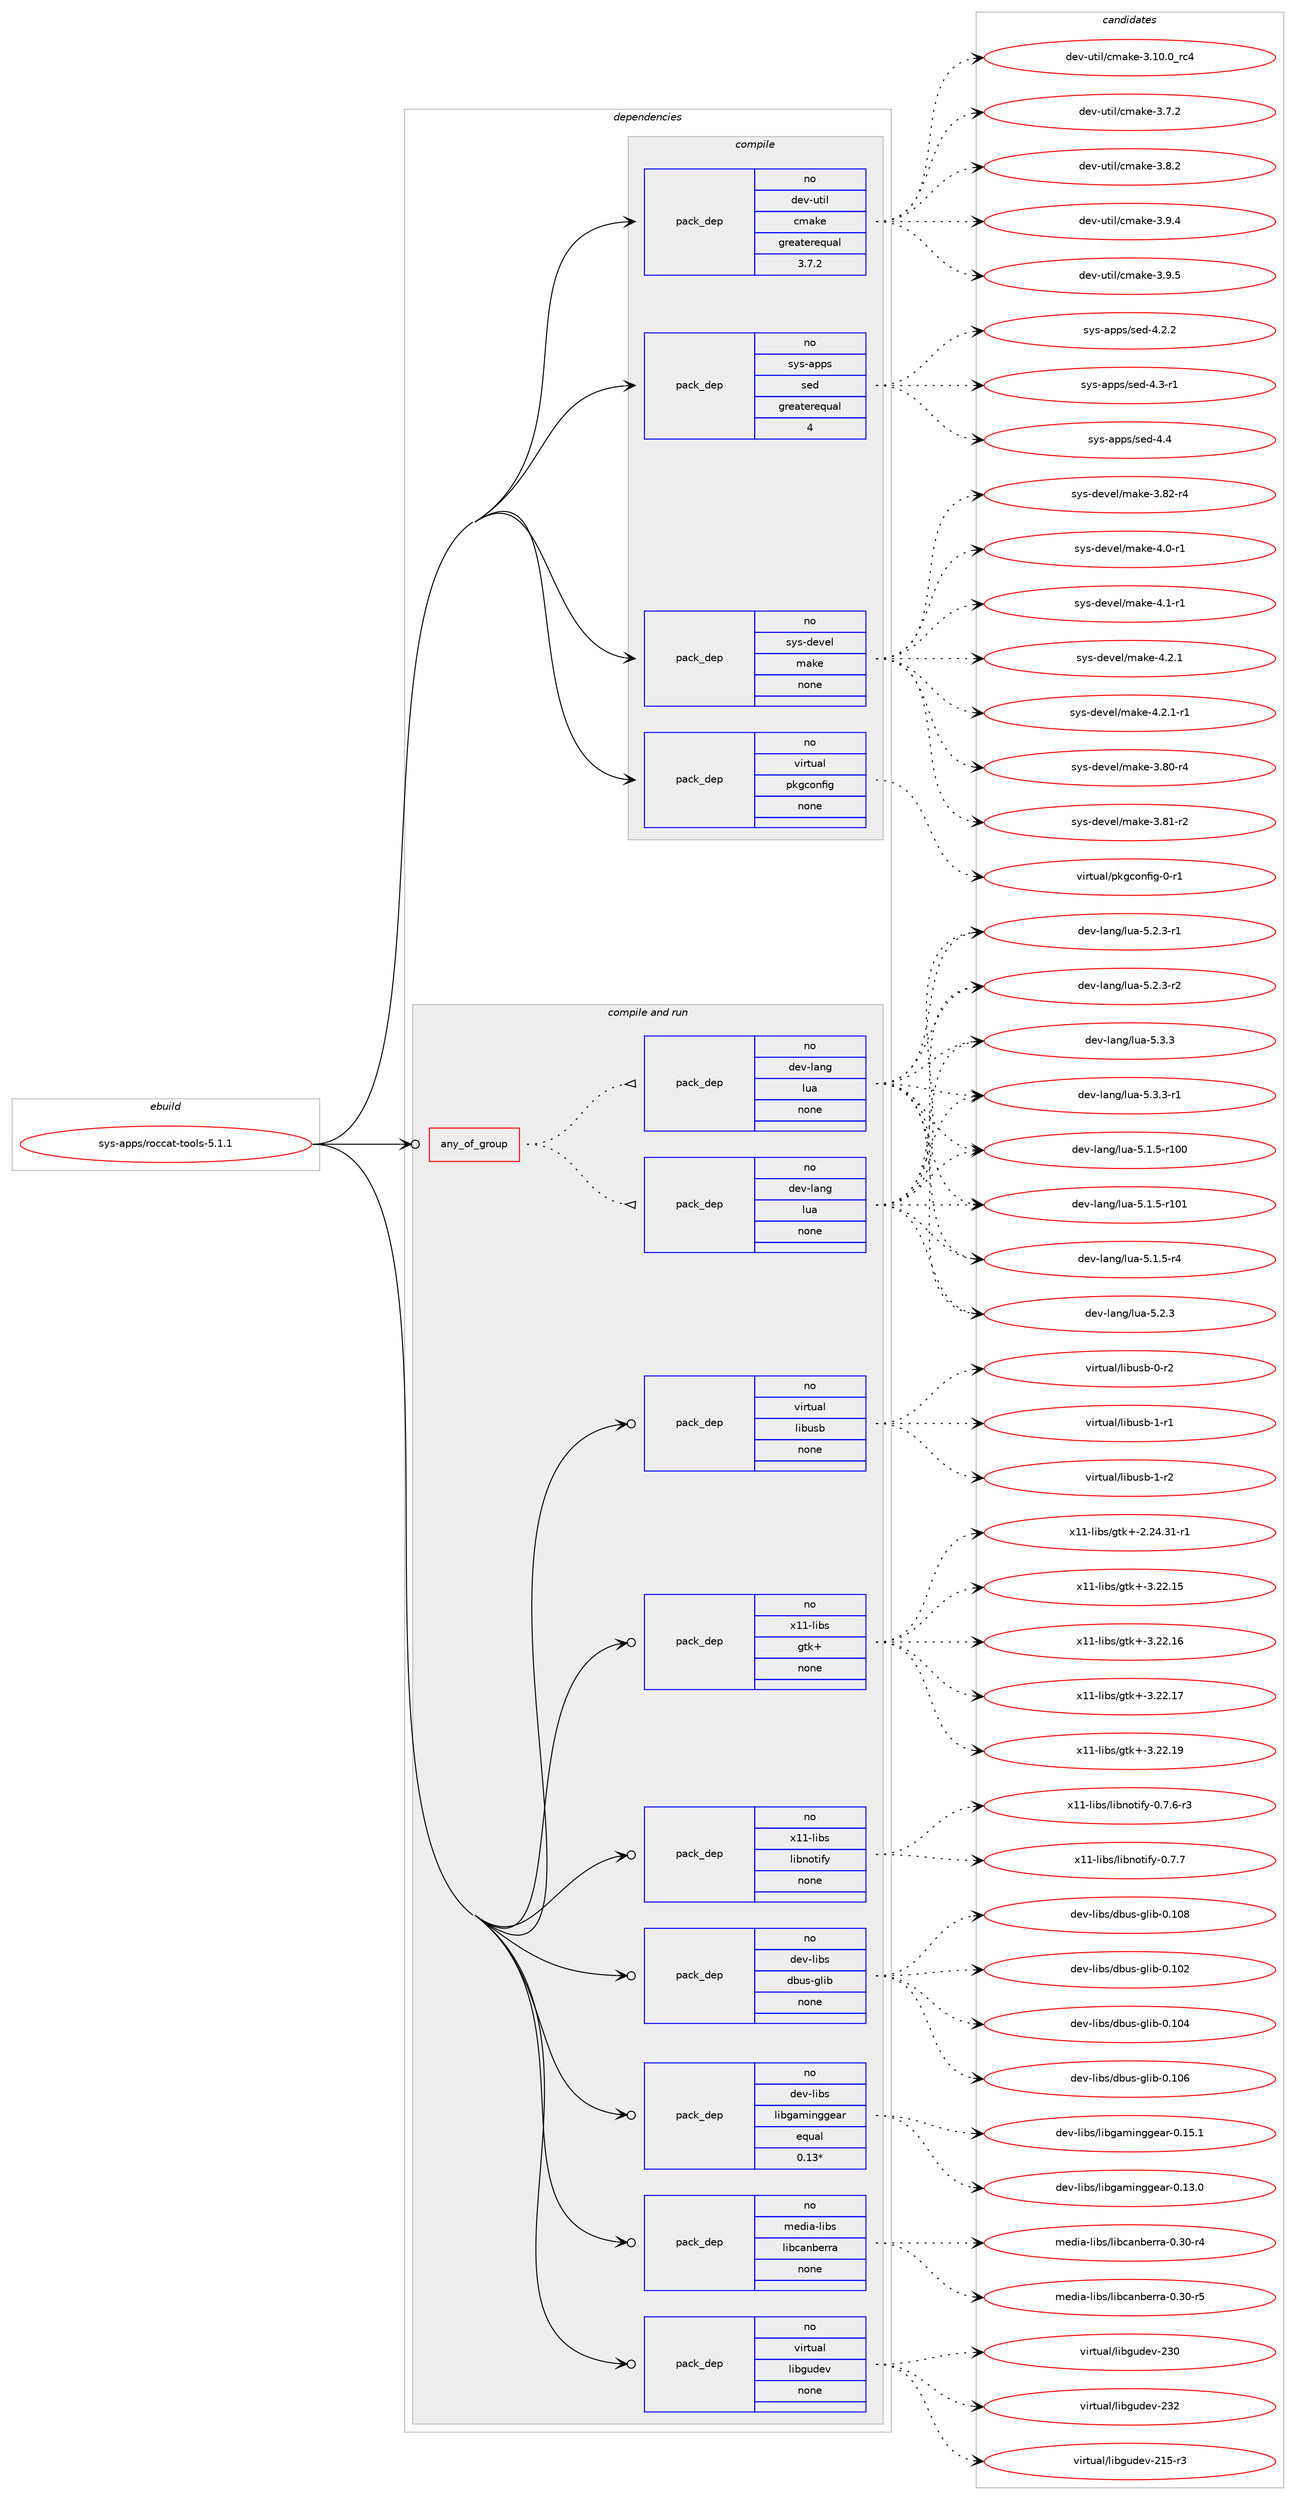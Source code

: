 digraph prolog {

# *************
# Graph options
# *************

newrank=true;
concentrate=true;
compound=true;
graph [rankdir=LR,fontname=Helvetica,fontsize=10,ranksep=1.5];#, ranksep=2.5, nodesep=0.2];
edge  [arrowhead=vee];
node  [fontname=Helvetica,fontsize=10];

# **********
# The ebuild
# **********

subgraph cluster_leftcol {
color=gray;
rank=same;
label=<<i>ebuild</i>>;
id [label="sys-apps/roccat-tools-5.1.1", color=red, width=4, href="../sys-apps/roccat-tools-5.1.1.svg"];
}

# ****************
# The dependencies
# ****************

subgraph cluster_midcol {
color=gray;
label=<<i>dependencies</i>>;
subgraph cluster_compile {
fillcolor="#eeeeee";
style=filled;
label=<<i>compile</i>>;
subgraph pack350286 {
dependency472254 [label=<<TABLE BORDER="0" CELLBORDER="1" CELLSPACING="0" CELLPADDING="4" WIDTH="220"><TR><TD ROWSPAN="6" CELLPADDING="30">pack_dep</TD></TR><TR><TD WIDTH="110">no</TD></TR><TR><TD>dev-util</TD></TR><TR><TD>cmake</TD></TR><TR><TD>greaterequal</TD></TR><TR><TD>3.7.2</TD></TR></TABLE>>, shape=none, color=blue];
}
id:e -> dependency472254:w [weight=20,style="solid",arrowhead="vee"];
subgraph pack350287 {
dependency472255 [label=<<TABLE BORDER="0" CELLBORDER="1" CELLSPACING="0" CELLPADDING="4" WIDTH="220"><TR><TD ROWSPAN="6" CELLPADDING="30">pack_dep</TD></TR><TR><TD WIDTH="110">no</TD></TR><TR><TD>sys-apps</TD></TR><TR><TD>sed</TD></TR><TR><TD>greaterequal</TD></TR><TR><TD>4</TD></TR></TABLE>>, shape=none, color=blue];
}
id:e -> dependency472255:w [weight=20,style="solid",arrowhead="vee"];
subgraph pack350288 {
dependency472256 [label=<<TABLE BORDER="0" CELLBORDER="1" CELLSPACING="0" CELLPADDING="4" WIDTH="220"><TR><TD ROWSPAN="6" CELLPADDING="30">pack_dep</TD></TR><TR><TD WIDTH="110">no</TD></TR><TR><TD>sys-devel</TD></TR><TR><TD>make</TD></TR><TR><TD>none</TD></TR><TR><TD></TD></TR></TABLE>>, shape=none, color=blue];
}
id:e -> dependency472256:w [weight=20,style="solid",arrowhead="vee"];
subgraph pack350289 {
dependency472257 [label=<<TABLE BORDER="0" CELLBORDER="1" CELLSPACING="0" CELLPADDING="4" WIDTH="220"><TR><TD ROWSPAN="6" CELLPADDING="30">pack_dep</TD></TR><TR><TD WIDTH="110">no</TD></TR><TR><TD>virtual</TD></TR><TR><TD>pkgconfig</TD></TR><TR><TD>none</TD></TR><TR><TD></TD></TR></TABLE>>, shape=none, color=blue];
}
id:e -> dependency472257:w [weight=20,style="solid",arrowhead="vee"];
}
subgraph cluster_compileandrun {
fillcolor="#eeeeee";
style=filled;
label=<<i>compile and run</i>>;
subgraph any7894 {
dependency472258 [label=<<TABLE BORDER="0" CELLBORDER="1" CELLSPACING="0" CELLPADDING="4"><TR><TD CELLPADDING="10">any_of_group</TD></TR></TABLE>>, shape=none, color=red];subgraph pack350290 {
dependency472259 [label=<<TABLE BORDER="0" CELLBORDER="1" CELLSPACING="0" CELLPADDING="4" WIDTH="220"><TR><TD ROWSPAN="6" CELLPADDING="30">pack_dep</TD></TR><TR><TD WIDTH="110">no</TD></TR><TR><TD>dev-lang</TD></TR><TR><TD>lua</TD></TR><TR><TD>none</TD></TR><TR><TD></TD></TR></TABLE>>, shape=none, color=blue];
}
dependency472258:e -> dependency472259:w [weight=20,style="dotted",arrowhead="oinv"];
subgraph pack350291 {
dependency472260 [label=<<TABLE BORDER="0" CELLBORDER="1" CELLSPACING="0" CELLPADDING="4" WIDTH="220"><TR><TD ROWSPAN="6" CELLPADDING="30">pack_dep</TD></TR><TR><TD WIDTH="110">no</TD></TR><TR><TD>dev-lang</TD></TR><TR><TD>lua</TD></TR><TR><TD>none</TD></TR><TR><TD></TD></TR></TABLE>>, shape=none, color=blue];
}
dependency472258:e -> dependency472260:w [weight=20,style="dotted",arrowhead="oinv"];
}
id:e -> dependency472258:w [weight=20,style="solid",arrowhead="odotvee"];
subgraph pack350292 {
dependency472261 [label=<<TABLE BORDER="0" CELLBORDER="1" CELLSPACING="0" CELLPADDING="4" WIDTH="220"><TR><TD ROWSPAN="6" CELLPADDING="30">pack_dep</TD></TR><TR><TD WIDTH="110">no</TD></TR><TR><TD>dev-libs</TD></TR><TR><TD>dbus-glib</TD></TR><TR><TD>none</TD></TR><TR><TD></TD></TR></TABLE>>, shape=none, color=blue];
}
id:e -> dependency472261:w [weight=20,style="solid",arrowhead="odotvee"];
subgraph pack350293 {
dependency472262 [label=<<TABLE BORDER="0" CELLBORDER="1" CELLSPACING="0" CELLPADDING="4" WIDTH="220"><TR><TD ROWSPAN="6" CELLPADDING="30">pack_dep</TD></TR><TR><TD WIDTH="110">no</TD></TR><TR><TD>dev-libs</TD></TR><TR><TD>libgaminggear</TD></TR><TR><TD>equal</TD></TR><TR><TD>0.13*</TD></TR></TABLE>>, shape=none, color=blue];
}
id:e -> dependency472262:w [weight=20,style="solid",arrowhead="odotvee"];
subgraph pack350294 {
dependency472263 [label=<<TABLE BORDER="0" CELLBORDER="1" CELLSPACING="0" CELLPADDING="4" WIDTH="220"><TR><TD ROWSPAN="6" CELLPADDING="30">pack_dep</TD></TR><TR><TD WIDTH="110">no</TD></TR><TR><TD>media-libs</TD></TR><TR><TD>libcanberra</TD></TR><TR><TD>none</TD></TR><TR><TD></TD></TR></TABLE>>, shape=none, color=blue];
}
id:e -> dependency472263:w [weight=20,style="solid",arrowhead="odotvee"];
subgraph pack350295 {
dependency472264 [label=<<TABLE BORDER="0" CELLBORDER="1" CELLSPACING="0" CELLPADDING="4" WIDTH="220"><TR><TD ROWSPAN="6" CELLPADDING="30">pack_dep</TD></TR><TR><TD WIDTH="110">no</TD></TR><TR><TD>virtual</TD></TR><TR><TD>libgudev</TD></TR><TR><TD>none</TD></TR><TR><TD></TD></TR></TABLE>>, shape=none, color=blue];
}
id:e -> dependency472264:w [weight=20,style="solid",arrowhead="odotvee"];
subgraph pack350296 {
dependency472265 [label=<<TABLE BORDER="0" CELLBORDER="1" CELLSPACING="0" CELLPADDING="4" WIDTH="220"><TR><TD ROWSPAN="6" CELLPADDING="30">pack_dep</TD></TR><TR><TD WIDTH="110">no</TD></TR><TR><TD>virtual</TD></TR><TR><TD>libusb</TD></TR><TR><TD>none</TD></TR><TR><TD></TD></TR></TABLE>>, shape=none, color=blue];
}
id:e -> dependency472265:w [weight=20,style="solid",arrowhead="odotvee"];
subgraph pack350297 {
dependency472266 [label=<<TABLE BORDER="0" CELLBORDER="1" CELLSPACING="0" CELLPADDING="4" WIDTH="220"><TR><TD ROWSPAN="6" CELLPADDING="30">pack_dep</TD></TR><TR><TD WIDTH="110">no</TD></TR><TR><TD>x11-libs</TD></TR><TR><TD>gtk+</TD></TR><TR><TD>none</TD></TR><TR><TD></TD></TR></TABLE>>, shape=none, color=blue];
}
id:e -> dependency472266:w [weight=20,style="solid",arrowhead="odotvee"];
subgraph pack350298 {
dependency472267 [label=<<TABLE BORDER="0" CELLBORDER="1" CELLSPACING="0" CELLPADDING="4" WIDTH="220"><TR><TD ROWSPAN="6" CELLPADDING="30">pack_dep</TD></TR><TR><TD WIDTH="110">no</TD></TR><TR><TD>x11-libs</TD></TR><TR><TD>libnotify</TD></TR><TR><TD>none</TD></TR><TR><TD></TD></TR></TABLE>>, shape=none, color=blue];
}
id:e -> dependency472267:w [weight=20,style="solid",arrowhead="odotvee"];
}
subgraph cluster_run {
fillcolor="#eeeeee";
style=filled;
label=<<i>run</i>>;
}
}

# **************
# The candidates
# **************

subgraph cluster_choices {
rank=same;
color=gray;
label=<<i>candidates</i>>;

subgraph choice350286 {
color=black;
nodesep=1;
choice1001011184511711610510847991099710710145514649484648951149952 [label="dev-util/cmake-3.10.0_rc4", color=red, width=4,href="../dev-util/cmake-3.10.0_rc4.svg"];
choice10010111845117116105108479910997107101455146554650 [label="dev-util/cmake-3.7.2", color=red, width=4,href="../dev-util/cmake-3.7.2.svg"];
choice10010111845117116105108479910997107101455146564650 [label="dev-util/cmake-3.8.2", color=red, width=4,href="../dev-util/cmake-3.8.2.svg"];
choice10010111845117116105108479910997107101455146574652 [label="dev-util/cmake-3.9.4", color=red, width=4,href="../dev-util/cmake-3.9.4.svg"];
choice10010111845117116105108479910997107101455146574653 [label="dev-util/cmake-3.9.5", color=red, width=4,href="../dev-util/cmake-3.9.5.svg"];
dependency472254:e -> choice1001011184511711610510847991099710710145514649484648951149952:w [style=dotted,weight="100"];
dependency472254:e -> choice10010111845117116105108479910997107101455146554650:w [style=dotted,weight="100"];
dependency472254:e -> choice10010111845117116105108479910997107101455146564650:w [style=dotted,weight="100"];
dependency472254:e -> choice10010111845117116105108479910997107101455146574652:w [style=dotted,weight="100"];
dependency472254:e -> choice10010111845117116105108479910997107101455146574653:w [style=dotted,weight="100"];
}
subgraph choice350287 {
color=black;
nodesep=1;
choice115121115459711211211547115101100455246504650 [label="sys-apps/sed-4.2.2", color=red, width=4,href="../sys-apps/sed-4.2.2.svg"];
choice115121115459711211211547115101100455246514511449 [label="sys-apps/sed-4.3-r1", color=red, width=4,href="../sys-apps/sed-4.3-r1.svg"];
choice11512111545971121121154711510110045524652 [label="sys-apps/sed-4.4", color=red, width=4,href="../sys-apps/sed-4.4.svg"];
dependency472255:e -> choice115121115459711211211547115101100455246504650:w [style=dotted,weight="100"];
dependency472255:e -> choice115121115459711211211547115101100455246514511449:w [style=dotted,weight="100"];
dependency472255:e -> choice11512111545971121121154711510110045524652:w [style=dotted,weight="100"];
}
subgraph choice350288 {
color=black;
nodesep=1;
choice11512111545100101118101108471099710710145514656484511452 [label="sys-devel/make-3.80-r4", color=red, width=4,href="../sys-devel/make-3.80-r4.svg"];
choice11512111545100101118101108471099710710145514656494511450 [label="sys-devel/make-3.81-r2", color=red, width=4,href="../sys-devel/make-3.81-r2.svg"];
choice11512111545100101118101108471099710710145514656504511452 [label="sys-devel/make-3.82-r4", color=red, width=4,href="../sys-devel/make-3.82-r4.svg"];
choice115121115451001011181011084710997107101455246484511449 [label="sys-devel/make-4.0-r1", color=red, width=4,href="../sys-devel/make-4.0-r1.svg"];
choice115121115451001011181011084710997107101455246494511449 [label="sys-devel/make-4.1-r1", color=red, width=4,href="../sys-devel/make-4.1-r1.svg"];
choice115121115451001011181011084710997107101455246504649 [label="sys-devel/make-4.2.1", color=red, width=4,href="../sys-devel/make-4.2.1.svg"];
choice1151211154510010111810110847109971071014552465046494511449 [label="sys-devel/make-4.2.1-r1", color=red, width=4,href="../sys-devel/make-4.2.1-r1.svg"];
dependency472256:e -> choice11512111545100101118101108471099710710145514656484511452:w [style=dotted,weight="100"];
dependency472256:e -> choice11512111545100101118101108471099710710145514656494511450:w [style=dotted,weight="100"];
dependency472256:e -> choice11512111545100101118101108471099710710145514656504511452:w [style=dotted,weight="100"];
dependency472256:e -> choice115121115451001011181011084710997107101455246484511449:w [style=dotted,weight="100"];
dependency472256:e -> choice115121115451001011181011084710997107101455246494511449:w [style=dotted,weight="100"];
dependency472256:e -> choice115121115451001011181011084710997107101455246504649:w [style=dotted,weight="100"];
dependency472256:e -> choice1151211154510010111810110847109971071014552465046494511449:w [style=dotted,weight="100"];
}
subgraph choice350289 {
color=black;
nodesep=1;
choice11810511411611797108471121071039911111010210510345484511449 [label="virtual/pkgconfig-0-r1", color=red, width=4,href="../virtual/pkgconfig-0-r1.svg"];
dependency472257:e -> choice11810511411611797108471121071039911111010210510345484511449:w [style=dotted,weight="100"];
}
subgraph choice350290 {
color=black;
nodesep=1;
choice1001011184510897110103471081179745534649465345114494848 [label="dev-lang/lua-5.1.5-r100", color=red, width=4,href="../dev-lang/lua-5.1.5-r100.svg"];
choice1001011184510897110103471081179745534649465345114494849 [label="dev-lang/lua-5.1.5-r101", color=red, width=4,href="../dev-lang/lua-5.1.5-r101.svg"];
choice100101118451089711010347108117974553464946534511452 [label="dev-lang/lua-5.1.5-r4", color=red, width=4,href="../dev-lang/lua-5.1.5-r4.svg"];
choice10010111845108971101034710811797455346504651 [label="dev-lang/lua-5.2.3", color=red, width=4,href="../dev-lang/lua-5.2.3.svg"];
choice100101118451089711010347108117974553465046514511449 [label="dev-lang/lua-5.2.3-r1", color=red, width=4,href="../dev-lang/lua-5.2.3-r1.svg"];
choice100101118451089711010347108117974553465046514511450 [label="dev-lang/lua-5.2.3-r2", color=red, width=4,href="../dev-lang/lua-5.2.3-r2.svg"];
choice10010111845108971101034710811797455346514651 [label="dev-lang/lua-5.3.3", color=red, width=4,href="../dev-lang/lua-5.3.3.svg"];
choice100101118451089711010347108117974553465146514511449 [label="dev-lang/lua-5.3.3-r1", color=red, width=4,href="../dev-lang/lua-5.3.3-r1.svg"];
dependency472259:e -> choice1001011184510897110103471081179745534649465345114494848:w [style=dotted,weight="100"];
dependency472259:e -> choice1001011184510897110103471081179745534649465345114494849:w [style=dotted,weight="100"];
dependency472259:e -> choice100101118451089711010347108117974553464946534511452:w [style=dotted,weight="100"];
dependency472259:e -> choice10010111845108971101034710811797455346504651:w [style=dotted,weight="100"];
dependency472259:e -> choice100101118451089711010347108117974553465046514511449:w [style=dotted,weight="100"];
dependency472259:e -> choice100101118451089711010347108117974553465046514511450:w [style=dotted,weight="100"];
dependency472259:e -> choice10010111845108971101034710811797455346514651:w [style=dotted,weight="100"];
dependency472259:e -> choice100101118451089711010347108117974553465146514511449:w [style=dotted,weight="100"];
}
subgraph choice350291 {
color=black;
nodesep=1;
choice1001011184510897110103471081179745534649465345114494848 [label="dev-lang/lua-5.1.5-r100", color=red, width=4,href="../dev-lang/lua-5.1.5-r100.svg"];
choice1001011184510897110103471081179745534649465345114494849 [label="dev-lang/lua-5.1.5-r101", color=red, width=4,href="../dev-lang/lua-5.1.5-r101.svg"];
choice100101118451089711010347108117974553464946534511452 [label="dev-lang/lua-5.1.5-r4", color=red, width=4,href="../dev-lang/lua-5.1.5-r4.svg"];
choice10010111845108971101034710811797455346504651 [label="dev-lang/lua-5.2.3", color=red, width=4,href="../dev-lang/lua-5.2.3.svg"];
choice100101118451089711010347108117974553465046514511449 [label="dev-lang/lua-5.2.3-r1", color=red, width=4,href="../dev-lang/lua-5.2.3-r1.svg"];
choice100101118451089711010347108117974553465046514511450 [label="dev-lang/lua-5.2.3-r2", color=red, width=4,href="../dev-lang/lua-5.2.3-r2.svg"];
choice10010111845108971101034710811797455346514651 [label="dev-lang/lua-5.3.3", color=red, width=4,href="../dev-lang/lua-5.3.3.svg"];
choice100101118451089711010347108117974553465146514511449 [label="dev-lang/lua-5.3.3-r1", color=red, width=4,href="../dev-lang/lua-5.3.3-r1.svg"];
dependency472260:e -> choice1001011184510897110103471081179745534649465345114494848:w [style=dotted,weight="100"];
dependency472260:e -> choice1001011184510897110103471081179745534649465345114494849:w [style=dotted,weight="100"];
dependency472260:e -> choice100101118451089711010347108117974553464946534511452:w [style=dotted,weight="100"];
dependency472260:e -> choice10010111845108971101034710811797455346504651:w [style=dotted,weight="100"];
dependency472260:e -> choice100101118451089711010347108117974553465046514511449:w [style=dotted,weight="100"];
dependency472260:e -> choice100101118451089711010347108117974553465046514511450:w [style=dotted,weight="100"];
dependency472260:e -> choice10010111845108971101034710811797455346514651:w [style=dotted,weight="100"];
dependency472260:e -> choice100101118451089711010347108117974553465146514511449:w [style=dotted,weight="100"];
}
subgraph choice350292 {
color=black;
nodesep=1;
choice100101118451081059811547100981171154510310810598454846494850 [label="dev-libs/dbus-glib-0.102", color=red, width=4,href="../dev-libs/dbus-glib-0.102.svg"];
choice100101118451081059811547100981171154510310810598454846494852 [label="dev-libs/dbus-glib-0.104", color=red, width=4,href="../dev-libs/dbus-glib-0.104.svg"];
choice100101118451081059811547100981171154510310810598454846494854 [label="dev-libs/dbus-glib-0.106", color=red, width=4,href="../dev-libs/dbus-glib-0.106.svg"];
choice100101118451081059811547100981171154510310810598454846494856 [label="dev-libs/dbus-glib-0.108", color=red, width=4,href="../dev-libs/dbus-glib-0.108.svg"];
dependency472261:e -> choice100101118451081059811547100981171154510310810598454846494850:w [style=dotted,weight="100"];
dependency472261:e -> choice100101118451081059811547100981171154510310810598454846494852:w [style=dotted,weight="100"];
dependency472261:e -> choice100101118451081059811547100981171154510310810598454846494854:w [style=dotted,weight="100"];
dependency472261:e -> choice100101118451081059811547100981171154510310810598454846494856:w [style=dotted,weight="100"];
}
subgraph choice350293 {
color=black;
nodesep=1;
choice10010111845108105981154710810598103971091051101031031019711445484649514648 [label="dev-libs/libgaminggear-0.13.0", color=red, width=4,href="../dev-libs/libgaminggear-0.13.0.svg"];
choice10010111845108105981154710810598103971091051101031031019711445484649534649 [label="dev-libs/libgaminggear-0.15.1", color=red, width=4,href="../dev-libs/libgaminggear-0.15.1.svg"];
dependency472262:e -> choice10010111845108105981154710810598103971091051101031031019711445484649514648:w [style=dotted,weight="100"];
dependency472262:e -> choice10010111845108105981154710810598103971091051101031031019711445484649534649:w [style=dotted,weight="100"];
}
subgraph choice350294 {
color=black;
nodesep=1;
choice10910110010597451081059811547108105989997110981011141149745484651484511452 [label="media-libs/libcanberra-0.30-r4", color=red, width=4,href="../media-libs/libcanberra-0.30-r4.svg"];
choice10910110010597451081059811547108105989997110981011141149745484651484511453 [label="media-libs/libcanberra-0.30-r5", color=red, width=4,href="../media-libs/libcanberra-0.30-r5.svg"];
dependency472263:e -> choice10910110010597451081059811547108105989997110981011141149745484651484511452:w [style=dotted,weight="100"];
dependency472263:e -> choice10910110010597451081059811547108105989997110981011141149745484651484511453:w [style=dotted,weight="100"];
}
subgraph choice350295 {
color=black;
nodesep=1;
choice118105114116117971084710810598103117100101118455049534511451 [label="virtual/libgudev-215-r3", color=red, width=4,href="../virtual/libgudev-215-r3.svg"];
choice11810511411611797108471081059810311710010111845505148 [label="virtual/libgudev-230", color=red, width=4,href="../virtual/libgudev-230.svg"];
choice11810511411611797108471081059810311710010111845505150 [label="virtual/libgudev-232", color=red, width=4,href="../virtual/libgudev-232.svg"];
dependency472264:e -> choice118105114116117971084710810598103117100101118455049534511451:w [style=dotted,weight="100"];
dependency472264:e -> choice11810511411611797108471081059810311710010111845505148:w [style=dotted,weight="100"];
dependency472264:e -> choice11810511411611797108471081059810311710010111845505150:w [style=dotted,weight="100"];
}
subgraph choice350296 {
color=black;
nodesep=1;
choice1181051141161179710847108105981171159845484511450 [label="virtual/libusb-0-r2", color=red, width=4,href="../virtual/libusb-0-r2.svg"];
choice1181051141161179710847108105981171159845494511449 [label="virtual/libusb-1-r1", color=red, width=4,href="../virtual/libusb-1-r1.svg"];
choice1181051141161179710847108105981171159845494511450 [label="virtual/libusb-1-r2", color=red, width=4,href="../virtual/libusb-1-r2.svg"];
dependency472265:e -> choice1181051141161179710847108105981171159845484511450:w [style=dotted,weight="100"];
dependency472265:e -> choice1181051141161179710847108105981171159845494511449:w [style=dotted,weight="100"];
dependency472265:e -> choice1181051141161179710847108105981171159845494511450:w [style=dotted,weight="100"];
}
subgraph choice350297 {
color=black;
nodesep=1;
choice12049494510810598115471031161074345504650524651494511449 [label="x11-libs/gtk+-2.24.31-r1", color=red, width=4,href="../x11-libs/gtk+-2.24.31-r1.svg"];
choice1204949451081059811547103116107434551465050464953 [label="x11-libs/gtk+-3.22.15", color=red, width=4,href="../x11-libs/gtk+-3.22.15.svg"];
choice1204949451081059811547103116107434551465050464954 [label="x11-libs/gtk+-3.22.16", color=red, width=4,href="../x11-libs/gtk+-3.22.16.svg"];
choice1204949451081059811547103116107434551465050464955 [label="x11-libs/gtk+-3.22.17", color=red, width=4,href="../x11-libs/gtk+-3.22.17.svg"];
choice1204949451081059811547103116107434551465050464957 [label="x11-libs/gtk+-3.22.19", color=red, width=4,href="../x11-libs/gtk+-3.22.19.svg"];
dependency472266:e -> choice12049494510810598115471031161074345504650524651494511449:w [style=dotted,weight="100"];
dependency472266:e -> choice1204949451081059811547103116107434551465050464953:w [style=dotted,weight="100"];
dependency472266:e -> choice1204949451081059811547103116107434551465050464954:w [style=dotted,weight="100"];
dependency472266:e -> choice1204949451081059811547103116107434551465050464955:w [style=dotted,weight="100"];
dependency472266:e -> choice1204949451081059811547103116107434551465050464957:w [style=dotted,weight="100"];
}
subgraph choice350298 {
color=black;
nodesep=1;
choice1204949451081059811547108105981101111161051021214548465546544511451 [label="x11-libs/libnotify-0.7.6-r3", color=red, width=4,href="../x11-libs/libnotify-0.7.6-r3.svg"];
choice120494945108105981154710810598110111116105102121454846554655 [label="x11-libs/libnotify-0.7.7", color=red, width=4,href="../x11-libs/libnotify-0.7.7.svg"];
dependency472267:e -> choice1204949451081059811547108105981101111161051021214548465546544511451:w [style=dotted,weight="100"];
dependency472267:e -> choice120494945108105981154710810598110111116105102121454846554655:w [style=dotted,weight="100"];
}
}

}
